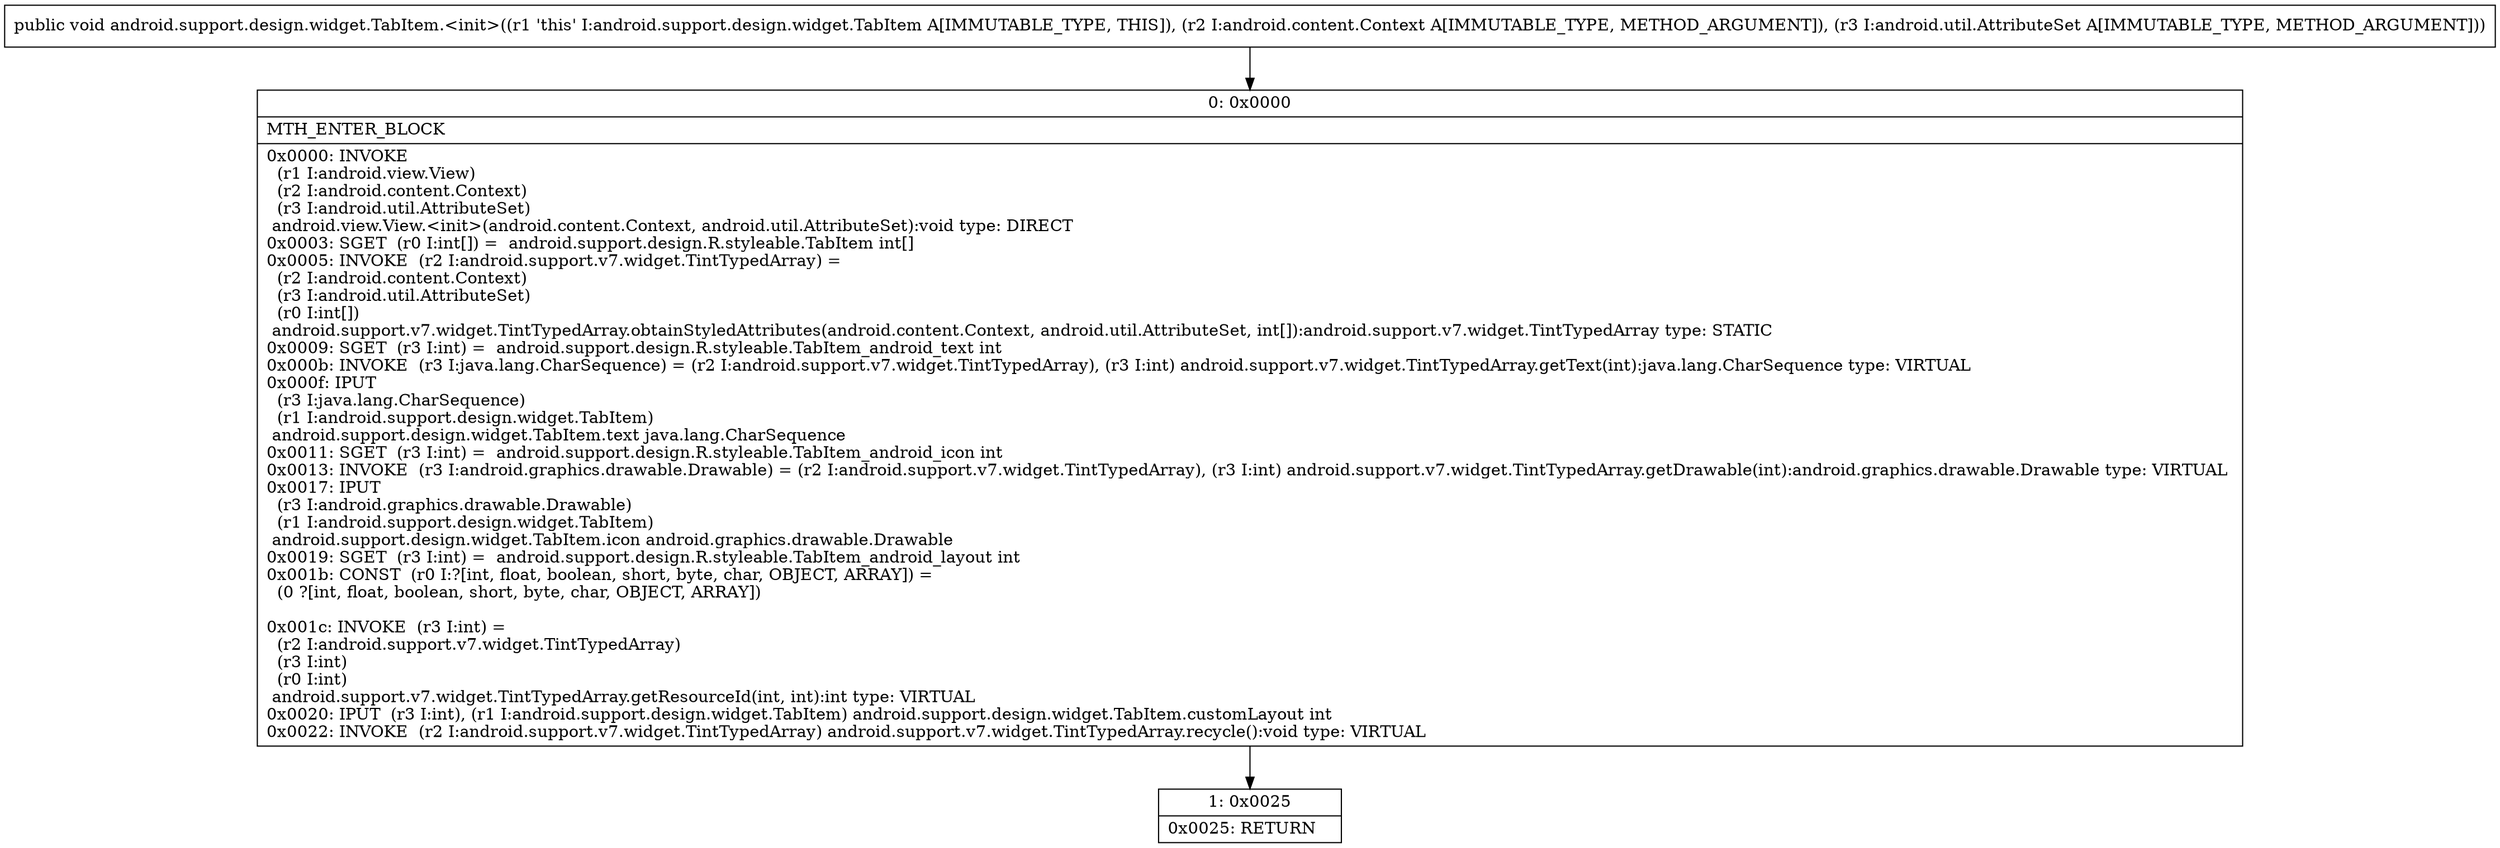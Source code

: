 digraph "CFG forandroid.support.design.widget.TabItem.\<init\>(Landroid\/content\/Context;Landroid\/util\/AttributeSet;)V" {
Node_0 [shape=record,label="{0\:\ 0x0000|MTH_ENTER_BLOCK\l|0x0000: INVOKE  \l  (r1 I:android.view.View)\l  (r2 I:android.content.Context)\l  (r3 I:android.util.AttributeSet)\l android.view.View.\<init\>(android.content.Context, android.util.AttributeSet):void type: DIRECT \l0x0003: SGET  (r0 I:int[]) =  android.support.design.R.styleable.TabItem int[] \l0x0005: INVOKE  (r2 I:android.support.v7.widget.TintTypedArray) = \l  (r2 I:android.content.Context)\l  (r3 I:android.util.AttributeSet)\l  (r0 I:int[])\l android.support.v7.widget.TintTypedArray.obtainStyledAttributes(android.content.Context, android.util.AttributeSet, int[]):android.support.v7.widget.TintTypedArray type: STATIC \l0x0009: SGET  (r3 I:int) =  android.support.design.R.styleable.TabItem_android_text int \l0x000b: INVOKE  (r3 I:java.lang.CharSequence) = (r2 I:android.support.v7.widget.TintTypedArray), (r3 I:int) android.support.v7.widget.TintTypedArray.getText(int):java.lang.CharSequence type: VIRTUAL \l0x000f: IPUT  \l  (r3 I:java.lang.CharSequence)\l  (r1 I:android.support.design.widget.TabItem)\l android.support.design.widget.TabItem.text java.lang.CharSequence \l0x0011: SGET  (r3 I:int) =  android.support.design.R.styleable.TabItem_android_icon int \l0x0013: INVOKE  (r3 I:android.graphics.drawable.Drawable) = (r2 I:android.support.v7.widget.TintTypedArray), (r3 I:int) android.support.v7.widget.TintTypedArray.getDrawable(int):android.graphics.drawable.Drawable type: VIRTUAL \l0x0017: IPUT  \l  (r3 I:android.graphics.drawable.Drawable)\l  (r1 I:android.support.design.widget.TabItem)\l android.support.design.widget.TabItem.icon android.graphics.drawable.Drawable \l0x0019: SGET  (r3 I:int) =  android.support.design.R.styleable.TabItem_android_layout int \l0x001b: CONST  (r0 I:?[int, float, boolean, short, byte, char, OBJECT, ARRAY]) = \l  (0 ?[int, float, boolean, short, byte, char, OBJECT, ARRAY])\l \l0x001c: INVOKE  (r3 I:int) = \l  (r2 I:android.support.v7.widget.TintTypedArray)\l  (r3 I:int)\l  (r0 I:int)\l android.support.v7.widget.TintTypedArray.getResourceId(int, int):int type: VIRTUAL \l0x0020: IPUT  (r3 I:int), (r1 I:android.support.design.widget.TabItem) android.support.design.widget.TabItem.customLayout int \l0x0022: INVOKE  (r2 I:android.support.v7.widget.TintTypedArray) android.support.v7.widget.TintTypedArray.recycle():void type: VIRTUAL \l}"];
Node_1 [shape=record,label="{1\:\ 0x0025|0x0025: RETURN   \l}"];
MethodNode[shape=record,label="{public void android.support.design.widget.TabItem.\<init\>((r1 'this' I:android.support.design.widget.TabItem A[IMMUTABLE_TYPE, THIS]), (r2 I:android.content.Context A[IMMUTABLE_TYPE, METHOD_ARGUMENT]), (r3 I:android.util.AttributeSet A[IMMUTABLE_TYPE, METHOD_ARGUMENT])) }"];
MethodNode -> Node_0;
Node_0 -> Node_1;
}

